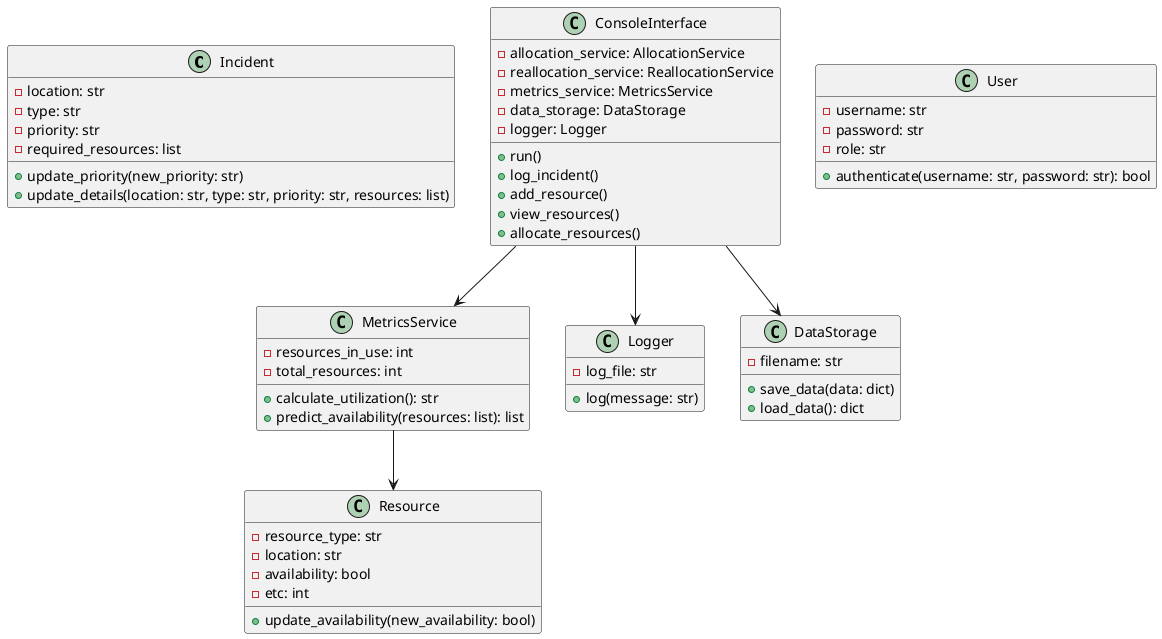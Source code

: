 @startuml EmergencyResourceAllocation
class Incident {
    - location: str
    - type: str
    - priority: str
    - required_resources: list
    + update_priority(new_priority: str)
    + update_details(location: str, type: str, priority: str, resources: list)
}

class Resource {
    - resource_type: str
    - location: str
    - availability: bool
    - etc: int
    + update_availability(new_availability: bool)
}

class User {
    - username: str
    - password: str
    - role: str
    + authenticate(username: str, password: str): bool
}

class ConsoleInterface {
    - allocation_service: AllocationService
    - reallocation_service: ReallocationService
    - metrics_service: MetricsService
    - data_storage: DataStorage
    - logger: Logger
    + run()
    + log_incident()
    + add_resource()
    + view_resources()
    + allocate_resources()
}

class MetricsService {
    - resources_in_use: int
    - total_resources: int
    + calculate_utilization(): str
    + predict_availability(resources: list): list
}

class Logger {
    - log_file: str
    + log(message: str)
}

class DataStorage {
    - filename: str
    + save_data(data: dict)
    + load_data(): dict
}

ConsoleInterface --> MetricsService
ConsoleInterface --> Logger
ConsoleInterface --> DataStorage
MetricsService --> Resource
@enduml